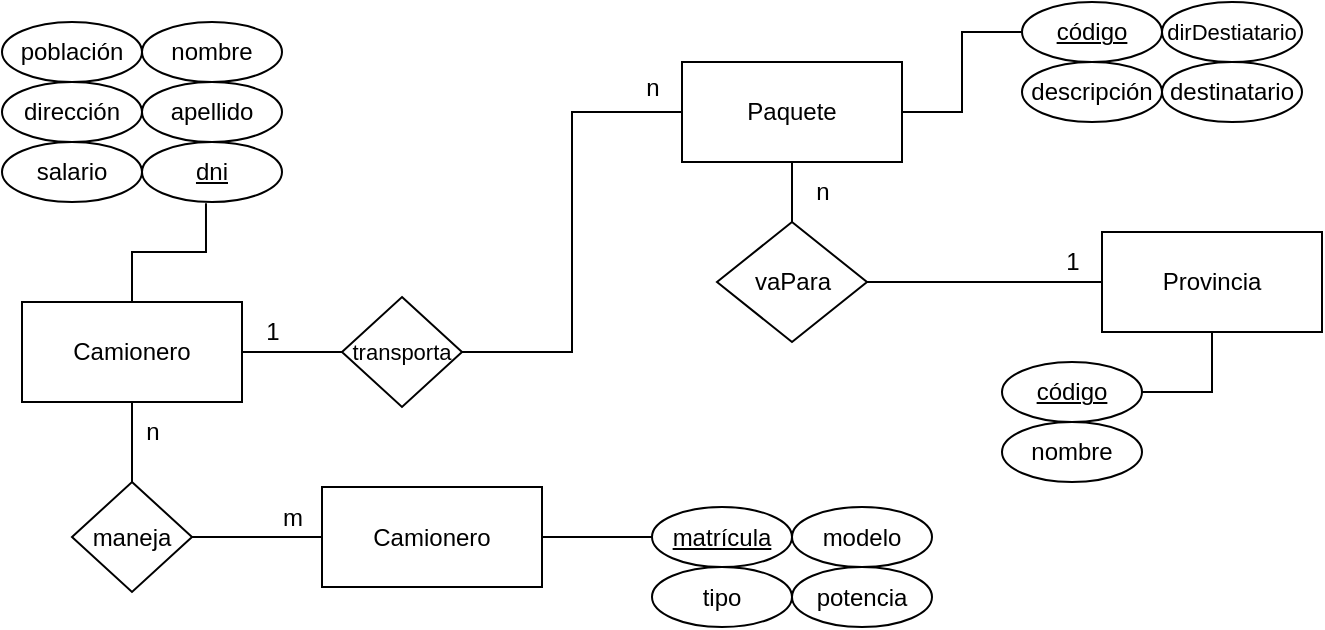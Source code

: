 <mxfile version="28.2.1">
  <diagram id="R2lEEEUBdFMjLlhIrx00" name="Page-1">
    <mxGraphModel dx="648" dy="363" grid="1" gridSize="10" guides="1" tooltips="1" connect="1" arrows="1" fold="1" page="1" pageScale="1" pageWidth="850" pageHeight="1100" math="0" shadow="0" extFonts="Permanent Marker^https://fonts.googleapis.com/css?family=Permanent+Marker">
      <root>
        <mxCell id="0" />
        <mxCell id="1" parent="0" />
        <mxCell id="XrPNCrt0sU9ygLMACBDO-2" style="edgeStyle=orthogonalEdgeStyle;rounded=0;orthogonalLoop=1;jettySize=auto;html=1;shape=wire;dashed=1;endArrow=none;endFill=0;entryX=0;entryY=0.5;entryDx=0;entryDy=0;" edge="1" parent="1" source="XrPNCrt0sU9ygLMACBDO-1" target="XrPNCrt0sU9ygLMACBDO-5">
          <mxGeometry relative="1" as="geometry">
            <mxPoint x="220" y="94.71" as="targetPoint" />
            <mxPoint x="140" y="94.71" as="sourcePoint" />
            <Array as="points">
              <mxPoint x="250" y="215" />
              <mxPoint x="250" y="215" />
            </Array>
          </mxGeometry>
        </mxCell>
        <mxCell id="XrPNCrt0sU9ygLMACBDO-81" value="" style="edgeStyle=orthogonalEdgeStyle;rounded=0;orthogonalLoop=1;jettySize=auto;html=1;endArrow=none;endFill=0;" edge="1" parent="1" source="XrPNCrt0sU9ygLMACBDO-1" target="XrPNCrt0sU9ygLMACBDO-82">
          <mxGeometry relative="1" as="geometry">
            <mxPoint x="65" y="305" as="targetPoint" />
          </mxGeometry>
        </mxCell>
        <mxCell id="XrPNCrt0sU9ygLMACBDO-1" value="Camionero" style="rounded=0;whiteSpace=wrap;html=1;" vertex="1" parent="1">
          <mxGeometry x="10" y="190" width="110" height="50" as="geometry" />
        </mxCell>
        <mxCell id="XrPNCrt0sU9ygLMACBDO-11" value="" style="edgeStyle=orthogonalEdgeStyle;rounded=0;orthogonalLoop=1;jettySize=auto;html=1;endArrow=none;endFill=0;entryX=0.5;entryY=0;entryDx=0;entryDy=0;" edge="1" parent="1" target="XrPNCrt0sU9ygLMACBDO-16">
          <mxGeometry relative="1" as="geometry">
            <mxPoint x="395" y="130" as="sourcePoint" />
            <mxPoint x="395" y="160" as="targetPoint" />
          </mxGeometry>
        </mxCell>
        <mxCell id="XrPNCrt0sU9ygLMACBDO-14" style="edgeStyle=orthogonalEdgeStyle;rounded=0;orthogonalLoop=1;jettySize=auto;html=1;exitX=1;exitY=0.5;exitDx=0;exitDy=0;entryX=0;entryY=0.5;entryDx=0;entryDy=0;endArrow=none;endFill=0;" edge="1" parent="1" source="XrPNCrt0sU9ygLMACBDO-3" target="XrPNCrt0sU9ygLMACBDO-13">
          <mxGeometry relative="1" as="geometry">
            <Array as="points">
              <mxPoint x="480" y="95" />
              <mxPoint x="480" y="55" />
              <mxPoint x="510" y="55" />
            </Array>
          </mxGeometry>
        </mxCell>
        <mxCell id="XrPNCrt0sU9ygLMACBDO-3" value="Paquete" style="rounded=0;whiteSpace=wrap;html=1;" vertex="1" parent="1">
          <mxGeometry x="340" y="70" width="110" height="50" as="geometry" />
        </mxCell>
        <mxCell id="XrPNCrt0sU9ygLMACBDO-6" style="edgeStyle=orthogonalEdgeStyle;rounded=0;orthogonalLoop=1;jettySize=auto;html=1;exitX=1;exitY=0.5;exitDx=0;exitDy=0;entryX=0;entryY=0.5;entryDx=0;entryDy=0;endArrow=none;endFill=0;" edge="1" parent="1" source="XrPNCrt0sU9ygLMACBDO-5" target="XrPNCrt0sU9ygLMACBDO-3">
          <mxGeometry relative="1" as="geometry" />
        </mxCell>
        <mxCell id="XrPNCrt0sU9ygLMACBDO-5" value="&lt;font style=&quot;font-size: 11px;&quot;&gt;transporta&lt;/font&gt;" style="rhombus;whiteSpace=wrap;html=1;" vertex="1" parent="1">
          <mxGeometry x="170" y="187.5" width="60" height="55" as="geometry" />
        </mxCell>
        <mxCell id="XrPNCrt0sU9ygLMACBDO-7" value="1" style="text;html=1;align=center;verticalAlign=middle;resizable=0;points=[];autosize=1;strokeColor=none;fillColor=none;" vertex="1" parent="1">
          <mxGeometry x="120" y="190" width="30" height="30" as="geometry" />
        </mxCell>
        <mxCell id="XrPNCrt0sU9ygLMACBDO-8" value="n" style="text;html=1;align=center;verticalAlign=middle;resizable=0;points=[];autosize=1;strokeColor=none;fillColor=none;" vertex="1" parent="1">
          <mxGeometry x="310" y="67.5" width="30" height="30" as="geometry" />
        </mxCell>
        <mxCell id="XrPNCrt0sU9ygLMACBDO-44" style="edgeStyle=orthogonalEdgeStyle;rounded=0;orthogonalLoop=1;jettySize=auto;html=1;entryX=1;entryY=0.5;entryDx=0;entryDy=0;endArrow=none;endFill=0;" edge="1" parent="1" source="XrPNCrt0sU9ygLMACBDO-10" target="XrPNCrt0sU9ygLMACBDO-43">
          <mxGeometry relative="1" as="geometry" />
        </mxCell>
        <mxCell id="XrPNCrt0sU9ygLMACBDO-10" value="Provincia" style="whiteSpace=wrap;html=1;rounded=0;" vertex="1" parent="1">
          <mxGeometry x="550" y="155" width="110" height="50" as="geometry" />
        </mxCell>
        <mxCell id="XrPNCrt0sU9ygLMACBDO-12" value="descripción" style="ellipse;whiteSpace=wrap;html=1;" vertex="1" parent="1">
          <mxGeometry x="510" y="70" width="70" height="30" as="geometry" />
        </mxCell>
        <mxCell id="XrPNCrt0sU9ygLMACBDO-13" value="&lt;u&gt;código&lt;/u&gt;" style="ellipse;whiteSpace=wrap;html=1;" vertex="1" parent="1">
          <mxGeometry x="510" y="40" width="70" height="30" as="geometry" />
        </mxCell>
        <mxCell id="XrPNCrt0sU9ygLMACBDO-19" style="edgeStyle=orthogonalEdgeStyle;rounded=0;orthogonalLoop=1;jettySize=auto;html=1;endArrow=none;endFill=0;" edge="1" parent="1" source="XrPNCrt0sU9ygLMACBDO-16" target="XrPNCrt0sU9ygLMACBDO-10">
          <mxGeometry relative="1" as="geometry">
            <mxPoint x="645" y="130" as="sourcePoint" />
          </mxGeometry>
        </mxCell>
        <mxCell id="XrPNCrt0sU9ygLMACBDO-16" value="vaPara" style="rhombus;whiteSpace=wrap;html=1;" vertex="1" parent="1">
          <mxGeometry x="357.5" y="150" width="75" height="60" as="geometry" />
        </mxCell>
        <mxCell id="XrPNCrt0sU9ygLMACBDO-20" value="n" style="text;html=1;align=center;verticalAlign=middle;resizable=0;points=[];autosize=1;strokeColor=none;fillColor=none;" vertex="1" parent="1">
          <mxGeometry x="395" y="120" width="30" height="30" as="geometry" />
        </mxCell>
        <mxCell id="XrPNCrt0sU9ygLMACBDO-21" value="1" style="text;html=1;align=center;verticalAlign=middle;resizable=0;points=[];autosize=1;strokeColor=none;fillColor=none;" vertex="1" parent="1">
          <mxGeometry x="520" y="155" width="30" height="30" as="geometry" />
        </mxCell>
        <mxCell id="XrPNCrt0sU9ygLMACBDO-23" value="" style="edgeStyle=orthogonalEdgeStyle;rounded=0;orthogonalLoop=1;jettySize=auto;html=1;endArrow=none;endFill=0;entryDx=0;entryDy=0;" edge="1" parent="1">
          <mxGeometry relative="1" as="geometry">
            <mxPoint x="395" y="130" as="sourcePoint" />
            <mxPoint x="395" y="130" as="targetPoint" />
          </mxGeometry>
        </mxCell>
        <mxCell id="XrPNCrt0sU9ygLMACBDO-29" value="" style="edgeStyle=orthogonalEdgeStyle;rounded=0;orthogonalLoop=1;jettySize=auto;html=1;endArrow=none;endFill=0;entryDx=0;entryDy=0;" edge="1" parent="1" source="XrPNCrt0sU9ygLMACBDO-3">
          <mxGeometry relative="1" as="geometry">
            <mxPoint x="395" y="120" as="sourcePoint" />
            <mxPoint x="395" y="130" as="targetPoint" />
          </mxGeometry>
        </mxCell>
        <mxCell id="XrPNCrt0sU9ygLMACBDO-43" value="&lt;u&gt;código&lt;/u&gt;" style="ellipse;whiteSpace=wrap;html=1;" vertex="1" parent="1">
          <mxGeometry x="500" y="220" width="70" height="30" as="geometry" />
        </mxCell>
        <mxCell id="XrPNCrt0sU9ygLMACBDO-61" value="destinatario" style="ellipse;whiteSpace=wrap;html=1;" vertex="1" parent="1">
          <mxGeometry x="580" y="70" width="70" height="30" as="geometry" />
        </mxCell>
        <mxCell id="XrPNCrt0sU9ygLMACBDO-62" value="nombre" style="ellipse;whiteSpace=wrap;html=1;" vertex="1" parent="1">
          <mxGeometry x="500" y="250" width="70" height="30" as="geometry" />
        </mxCell>
        <mxCell id="XrPNCrt0sU9ygLMACBDO-70" value="&lt;font style=&quot;font-size: 11px;&quot;&gt;dirDestiatario&lt;/font&gt;" style="ellipse;whiteSpace=wrap;html=1;" vertex="1" parent="1">
          <mxGeometry x="580" y="40" width="70" height="30" as="geometry" />
        </mxCell>
        <mxCell id="XrPNCrt0sU9ygLMACBDO-73" value="&lt;u&gt;dni&lt;/u&gt;" style="ellipse;whiteSpace=wrap;html=1;" vertex="1" parent="1">
          <mxGeometry x="70" y="110" width="70" height="30" as="geometry" />
        </mxCell>
        <mxCell id="XrPNCrt0sU9ygLMACBDO-74" value="dirección" style="ellipse;whiteSpace=wrap;html=1;" vertex="1" parent="1">
          <mxGeometry y="80" width="70" height="30" as="geometry" />
        </mxCell>
        <mxCell id="XrPNCrt0sU9ygLMACBDO-75" value="nombre" style="ellipse;whiteSpace=wrap;html=1;" vertex="1" parent="1">
          <mxGeometry x="70" y="50" width="70" height="30" as="geometry" />
        </mxCell>
        <mxCell id="XrPNCrt0sU9ygLMACBDO-76" value="apellido" style="ellipse;whiteSpace=wrap;html=1;" vertex="1" parent="1">
          <mxGeometry x="70" y="80" width="70" height="30" as="geometry" />
        </mxCell>
        <mxCell id="XrPNCrt0sU9ygLMACBDO-77" value="salario" style="ellipse;whiteSpace=wrap;html=1;" vertex="1" parent="1">
          <mxGeometry y="110" width="70" height="30" as="geometry" />
        </mxCell>
        <mxCell id="XrPNCrt0sU9ygLMACBDO-78" value="población" style="ellipse;whiteSpace=wrap;html=1;" vertex="1" parent="1">
          <mxGeometry y="50" width="70" height="30" as="geometry" />
        </mxCell>
        <mxCell id="XrPNCrt0sU9ygLMACBDO-79" style="edgeStyle=orthogonalEdgeStyle;rounded=0;orthogonalLoop=1;jettySize=auto;html=1;exitX=0.5;exitY=0;exitDx=0;exitDy=0;entryX=0.457;entryY=1.021;entryDx=0;entryDy=0;entryPerimeter=0;endArrow=none;endFill=0;" edge="1" parent="1" source="XrPNCrt0sU9ygLMACBDO-1" target="XrPNCrt0sU9ygLMACBDO-73">
          <mxGeometry relative="1" as="geometry" />
        </mxCell>
        <mxCell id="XrPNCrt0sU9ygLMACBDO-84" style="edgeStyle=orthogonalEdgeStyle;rounded=0;orthogonalLoop=1;jettySize=auto;html=1;exitX=1;exitY=0.5;exitDx=0;exitDy=0;endArrow=none;endFill=0;" edge="1" parent="1" source="XrPNCrt0sU9ygLMACBDO-82" target="XrPNCrt0sU9ygLMACBDO-83">
          <mxGeometry relative="1" as="geometry" />
        </mxCell>
        <mxCell id="XrPNCrt0sU9ygLMACBDO-82" value="maneja" style="rhombus;whiteSpace=wrap;html=1;" vertex="1" parent="1">
          <mxGeometry x="35" y="280" width="60" height="55" as="geometry" />
        </mxCell>
        <mxCell id="XrPNCrt0sU9ygLMACBDO-91" style="edgeStyle=orthogonalEdgeStyle;rounded=0;orthogonalLoop=1;jettySize=auto;html=1;exitX=1;exitY=0.5;exitDx=0;exitDy=0;endArrow=none;endFill=0;" edge="1" parent="1" source="XrPNCrt0sU9ygLMACBDO-83" target="XrPNCrt0sU9ygLMACBDO-88">
          <mxGeometry relative="1" as="geometry">
            <Array as="points">
              <mxPoint x="310" y="307" />
              <mxPoint x="310" y="307" />
            </Array>
          </mxGeometry>
        </mxCell>
        <mxCell id="XrPNCrt0sU9ygLMACBDO-83" value="Camionero" style="rounded=0;whiteSpace=wrap;html=1;" vertex="1" parent="1">
          <mxGeometry x="160" y="282.5" width="110" height="50" as="geometry" />
        </mxCell>
        <mxCell id="XrPNCrt0sU9ygLMACBDO-85" value="n" style="text;html=1;align=center;verticalAlign=middle;resizable=0;points=[];autosize=1;strokeColor=none;fillColor=none;" vertex="1" parent="1">
          <mxGeometry x="60" y="240" width="30" height="30" as="geometry" />
        </mxCell>
        <mxCell id="XrPNCrt0sU9ygLMACBDO-86" value="m" style="text;html=1;align=center;verticalAlign=middle;resizable=0;points=[];autosize=1;strokeColor=none;fillColor=none;" vertex="1" parent="1">
          <mxGeometry x="130" y="282.5" width="30" height="30" as="geometry" />
        </mxCell>
        <mxCell id="XrPNCrt0sU9ygLMACBDO-87" value="tipo" style="ellipse;whiteSpace=wrap;html=1;" vertex="1" parent="1">
          <mxGeometry x="325" y="322.5" width="70" height="30" as="geometry" />
        </mxCell>
        <mxCell id="XrPNCrt0sU9ygLMACBDO-88" value="&lt;u&gt;matrícula&lt;/u&gt;" style="ellipse;whiteSpace=wrap;html=1;" vertex="1" parent="1">
          <mxGeometry x="325" y="292.5" width="70" height="30" as="geometry" />
        </mxCell>
        <mxCell id="XrPNCrt0sU9ygLMACBDO-89" value="potencia" style="ellipse;whiteSpace=wrap;html=1;" vertex="1" parent="1">
          <mxGeometry x="395" y="322.5" width="70" height="30" as="geometry" />
        </mxCell>
        <mxCell id="XrPNCrt0sU9ygLMACBDO-90" value="modelo" style="ellipse;whiteSpace=wrap;html=1;" vertex="1" parent="1">
          <mxGeometry x="395" y="292.5" width="70" height="30" as="geometry" />
        </mxCell>
      </root>
    </mxGraphModel>
  </diagram>
</mxfile>
